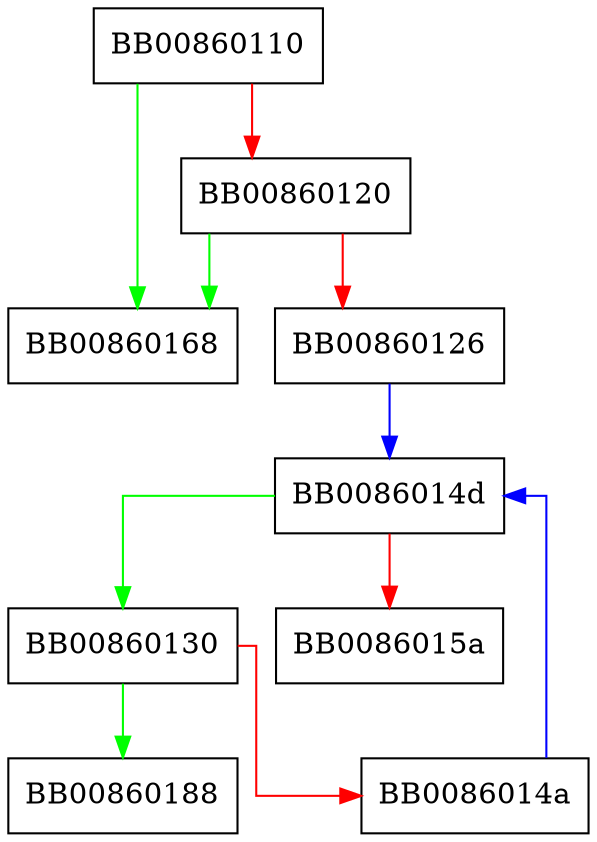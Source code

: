 digraph ossl_policy_node_match {
  node [shape="box"];
  graph [splines=ortho];
  BB00860110 -> BB00860168 [color="green"];
  BB00860110 -> BB00860120 [color="red"];
  BB00860120 -> BB00860168 [color="green"];
  BB00860120 -> BB00860126 [color="red"];
  BB00860126 -> BB0086014d [color="blue"];
  BB00860130 -> BB00860188 [color="green"];
  BB00860130 -> BB0086014a [color="red"];
  BB0086014a -> BB0086014d [color="blue"];
  BB0086014d -> BB00860130 [color="green"];
  BB0086014d -> BB0086015a [color="red"];
}